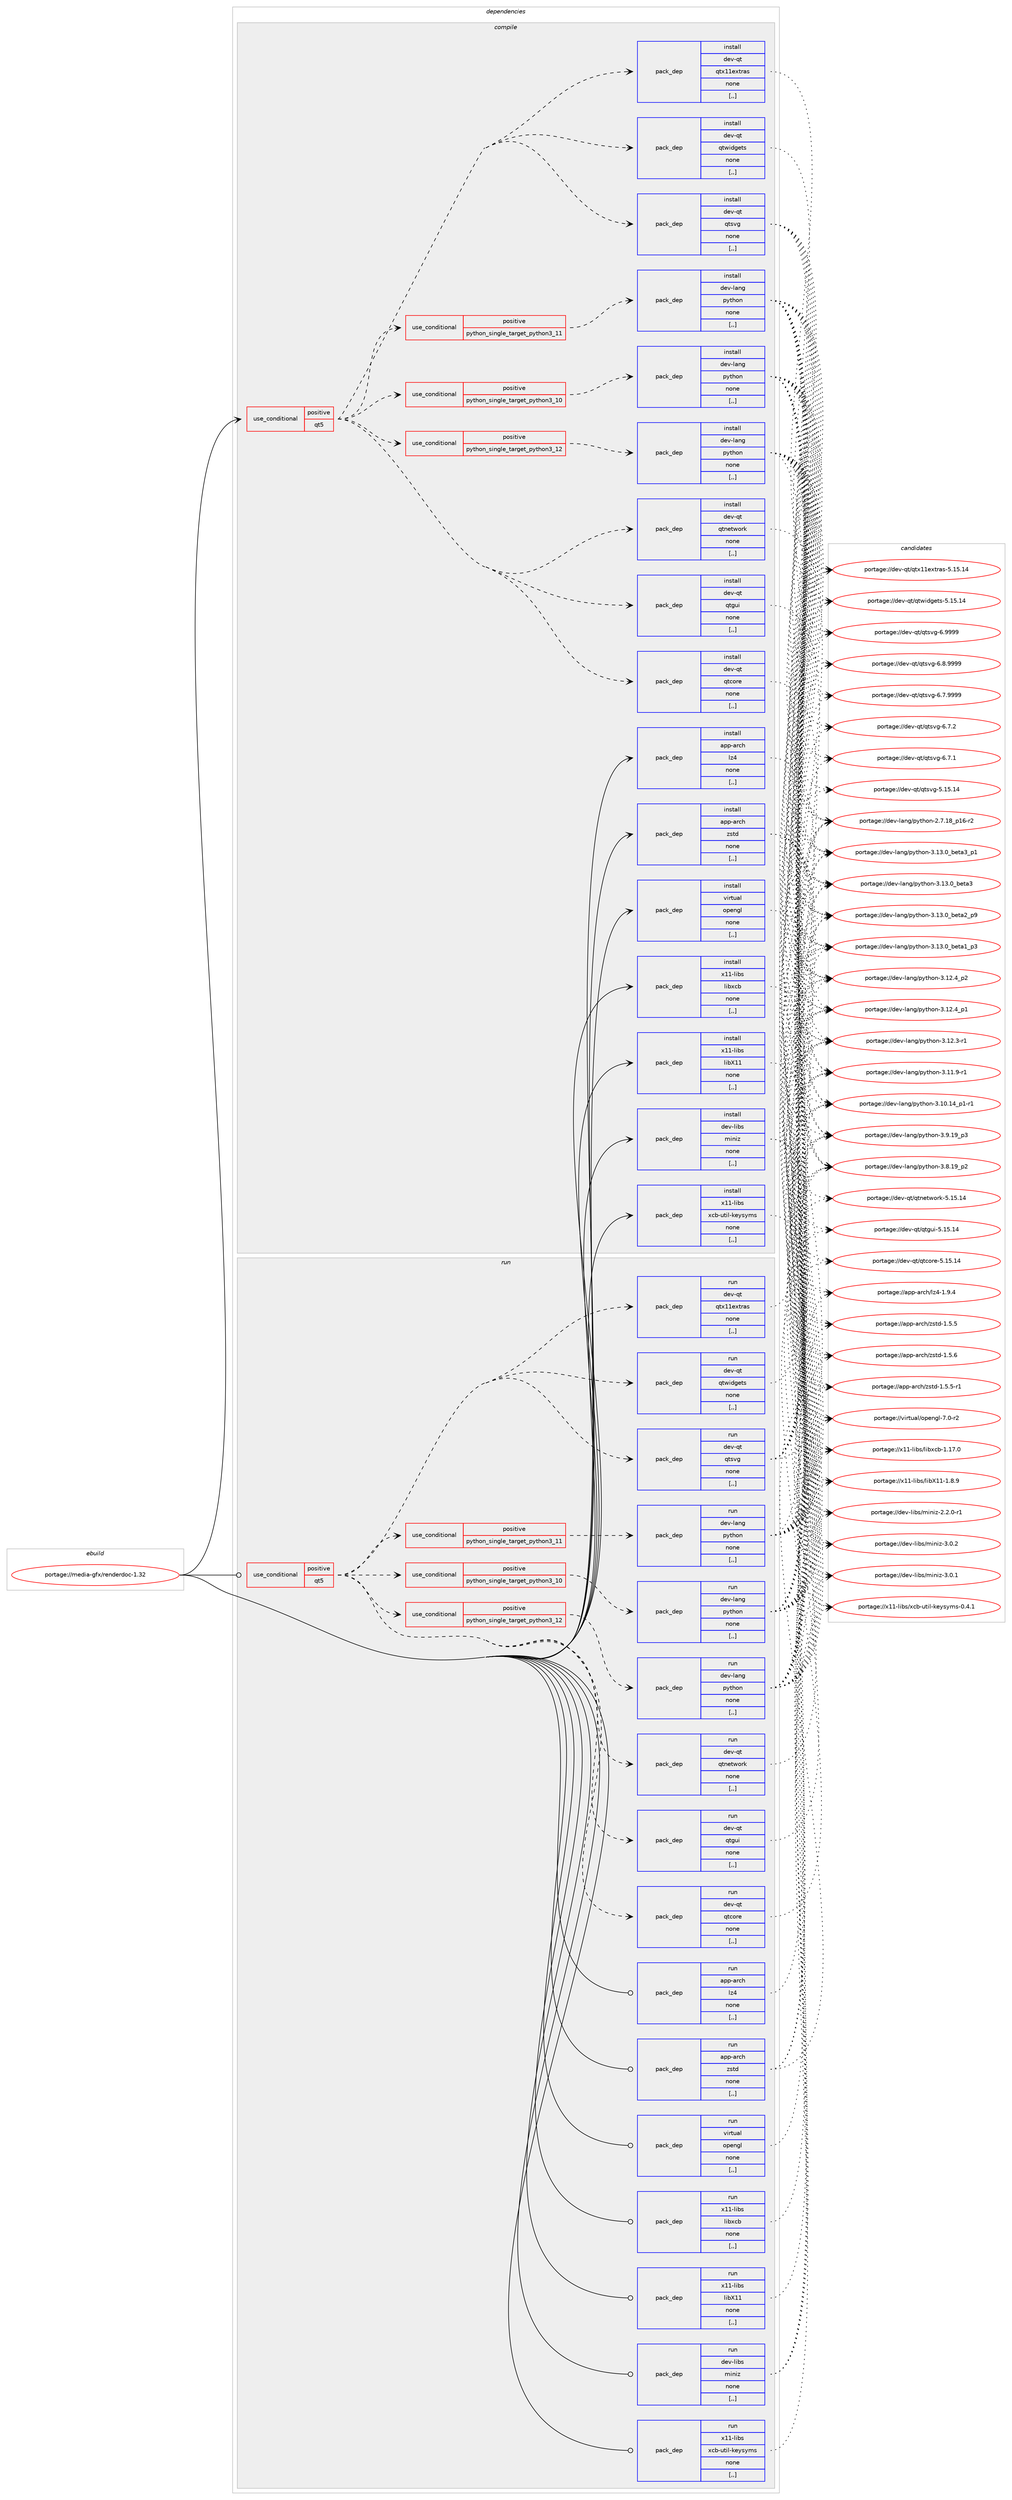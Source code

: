 digraph prolog {

# *************
# Graph options
# *************

newrank=true;
concentrate=true;
compound=true;
graph [rankdir=LR,fontname=Helvetica,fontsize=10,ranksep=1.5];#, ranksep=2.5, nodesep=0.2];
edge  [arrowhead=vee];
node  [fontname=Helvetica,fontsize=10];

# **********
# The ebuild
# **********

subgraph cluster_leftcol {
color=gray;
rank=same;
label=<<i>ebuild</i>>;
id [label="portage://media-gfx/renderdoc-1.32", color=red, width=4, href="../media-gfx/renderdoc-1.32.svg"];
}

# ****************
# The dependencies
# ****************

subgraph cluster_midcol {
color=gray;
label=<<i>dependencies</i>>;
subgraph cluster_compile {
fillcolor="#eeeeee";
style=filled;
label=<<i>compile</i>>;
subgraph cond73628 {
dependency292363 [label=<<TABLE BORDER="0" CELLBORDER="1" CELLSPACING="0" CELLPADDING="4"><TR><TD ROWSPAN="3" CELLPADDING="10">use_conditional</TD></TR><TR><TD>positive</TD></TR><TR><TD>qt5</TD></TR></TABLE>>, shape=none, color=red];
subgraph cond73629 {
dependency292364 [label=<<TABLE BORDER="0" CELLBORDER="1" CELLSPACING="0" CELLPADDING="4"><TR><TD ROWSPAN="3" CELLPADDING="10">use_conditional</TD></TR><TR><TD>positive</TD></TR><TR><TD>python_single_target_python3_10</TD></TR></TABLE>>, shape=none, color=red];
subgraph pack216377 {
dependency292365 [label=<<TABLE BORDER="0" CELLBORDER="1" CELLSPACING="0" CELLPADDING="4" WIDTH="220"><TR><TD ROWSPAN="6" CELLPADDING="30">pack_dep</TD></TR><TR><TD WIDTH="110">install</TD></TR><TR><TD>dev-lang</TD></TR><TR><TD>python</TD></TR><TR><TD>none</TD></TR><TR><TD>[,,]</TD></TR></TABLE>>, shape=none, color=blue];
}
dependency292364:e -> dependency292365:w [weight=20,style="dashed",arrowhead="vee"];
}
dependency292363:e -> dependency292364:w [weight=20,style="dashed",arrowhead="vee"];
subgraph cond73630 {
dependency292366 [label=<<TABLE BORDER="0" CELLBORDER="1" CELLSPACING="0" CELLPADDING="4"><TR><TD ROWSPAN="3" CELLPADDING="10">use_conditional</TD></TR><TR><TD>positive</TD></TR><TR><TD>python_single_target_python3_11</TD></TR></TABLE>>, shape=none, color=red];
subgraph pack216378 {
dependency292367 [label=<<TABLE BORDER="0" CELLBORDER="1" CELLSPACING="0" CELLPADDING="4" WIDTH="220"><TR><TD ROWSPAN="6" CELLPADDING="30">pack_dep</TD></TR><TR><TD WIDTH="110">install</TD></TR><TR><TD>dev-lang</TD></TR><TR><TD>python</TD></TR><TR><TD>none</TD></TR><TR><TD>[,,]</TD></TR></TABLE>>, shape=none, color=blue];
}
dependency292366:e -> dependency292367:w [weight=20,style="dashed",arrowhead="vee"];
}
dependency292363:e -> dependency292366:w [weight=20,style="dashed",arrowhead="vee"];
subgraph cond73631 {
dependency292368 [label=<<TABLE BORDER="0" CELLBORDER="1" CELLSPACING="0" CELLPADDING="4"><TR><TD ROWSPAN="3" CELLPADDING="10">use_conditional</TD></TR><TR><TD>positive</TD></TR><TR><TD>python_single_target_python3_12</TD></TR></TABLE>>, shape=none, color=red];
subgraph pack216379 {
dependency292369 [label=<<TABLE BORDER="0" CELLBORDER="1" CELLSPACING="0" CELLPADDING="4" WIDTH="220"><TR><TD ROWSPAN="6" CELLPADDING="30">pack_dep</TD></TR><TR><TD WIDTH="110">install</TD></TR><TR><TD>dev-lang</TD></TR><TR><TD>python</TD></TR><TR><TD>none</TD></TR><TR><TD>[,,]</TD></TR></TABLE>>, shape=none, color=blue];
}
dependency292368:e -> dependency292369:w [weight=20,style="dashed",arrowhead="vee"];
}
dependency292363:e -> dependency292368:w [weight=20,style="dashed",arrowhead="vee"];
subgraph pack216380 {
dependency292370 [label=<<TABLE BORDER="0" CELLBORDER="1" CELLSPACING="0" CELLPADDING="4" WIDTH="220"><TR><TD ROWSPAN="6" CELLPADDING="30">pack_dep</TD></TR><TR><TD WIDTH="110">install</TD></TR><TR><TD>dev-qt</TD></TR><TR><TD>qtcore</TD></TR><TR><TD>none</TD></TR><TR><TD>[,,]</TD></TR></TABLE>>, shape=none, color=blue];
}
dependency292363:e -> dependency292370:w [weight=20,style="dashed",arrowhead="vee"];
subgraph pack216381 {
dependency292371 [label=<<TABLE BORDER="0" CELLBORDER="1" CELLSPACING="0" CELLPADDING="4" WIDTH="220"><TR><TD ROWSPAN="6" CELLPADDING="30">pack_dep</TD></TR><TR><TD WIDTH="110">install</TD></TR><TR><TD>dev-qt</TD></TR><TR><TD>qtgui</TD></TR><TR><TD>none</TD></TR><TR><TD>[,,]</TD></TR></TABLE>>, shape=none, color=blue];
}
dependency292363:e -> dependency292371:w [weight=20,style="dashed",arrowhead="vee"];
subgraph pack216382 {
dependency292372 [label=<<TABLE BORDER="0" CELLBORDER="1" CELLSPACING="0" CELLPADDING="4" WIDTH="220"><TR><TD ROWSPAN="6" CELLPADDING="30">pack_dep</TD></TR><TR><TD WIDTH="110">install</TD></TR><TR><TD>dev-qt</TD></TR><TR><TD>qtnetwork</TD></TR><TR><TD>none</TD></TR><TR><TD>[,,]</TD></TR></TABLE>>, shape=none, color=blue];
}
dependency292363:e -> dependency292372:w [weight=20,style="dashed",arrowhead="vee"];
subgraph pack216383 {
dependency292373 [label=<<TABLE BORDER="0" CELLBORDER="1" CELLSPACING="0" CELLPADDING="4" WIDTH="220"><TR><TD ROWSPAN="6" CELLPADDING="30">pack_dep</TD></TR><TR><TD WIDTH="110">install</TD></TR><TR><TD>dev-qt</TD></TR><TR><TD>qtsvg</TD></TR><TR><TD>none</TD></TR><TR><TD>[,,]</TD></TR></TABLE>>, shape=none, color=blue];
}
dependency292363:e -> dependency292373:w [weight=20,style="dashed",arrowhead="vee"];
subgraph pack216384 {
dependency292374 [label=<<TABLE BORDER="0" CELLBORDER="1" CELLSPACING="0" CELLPADDING="4" WIDTH="220"><TR><TD ROWSPAN="6" CELLPADDING="30">pack_dep</TD></TR><TR><TD WIDTH="110">install</TD></TR><TR><TD>dev-qt</TD></TR><TR><TD>qtwidgets</TD></TR><TR><TD>none</TD></TR><TR><TD>[,,]</TD></TR></TABLE>>, shape=none, color=blue];
}
dependency292363:e -> dependency292374:w [weight=20,style="dashed",arrowhead="vee"];
subgraph pack216385 {
dependency292375 [label=<<TABLE BORDER="0" CELLBORDER="1" CELLSPACING="0" CELLPADDING="4" WIDTH="220"><TR><TD ROWSPAN="6" CELLPADDING="30">pack_dep</TD></TR><TR><TD WIDTH="110">install</TD></TR><TR><TD>dev-qt</TD></TR><TR><TD>qtx11extras</TD></TR><TR><TD>none</TD></TR><TR><TD>[,,]</TD></TR></TABLE>>, shape=none, color=blue];
}
dependency292363:e -> dependency292375:w [weight=20,style="dashed",arrowhead="vee"];
}
id:e -> dependency292363:w [weight=20,style="solid",arrowhead="vee"];
subgraph pack216386 {
dependency292376 [label=<<TABLE BORDER="0" CELLBORDER="1" CELLSPACING="0" CELLPADDING="4" WIDTH="220"><TR><TD ROWSPAN="6" CELLPADDING="30">pack_dep</TD></TR><TR><TD WIDTH="110">install</TD></TR><TR><TD>app-arch</TD></TR><TR><TD>lz4</TD></TR><TR><TD>none</TD></TR><TR><TD>[,,]</TD></TR></TABLE>>, shape=none, color=blue];
}
id:e -> dependency292376:w [weight=20,style="solid",arrowhead="vee"];
subgraph pack216387 {
dependency292377 [label=<<TABLE BORDER="0" CELLBORDER="1" CELLSPACING="0" CELLPADDING="4" WIDTH="220"><TR><TD ROWSPAN="6" CELLPADDING="30">pack_dep</TD></TR><TR><TD WIDTH="110">install</TD></TR><TR><TD>app-arch</TD></TR><TR><TD>zstd</TD></TR><TR><TD>none</TD></TR><TR><TD>[,,]</TD></TR></TABLE>>, shape=none, color=blue];
}
id:e -> dependency292377:w [weight=20,style="solid",arrowhead="vee"];
subgraph pack216388 {
dependency292378 [label=<<TABLE BORDER="0" CELLBORDER="1" CELLSPACING="0" CELLPADDING="4" WIDTH="220"><TR><TD ROWSPAN="6" CELLPADDING="30">pack_dep</TD></TR><TR><TD WIDTH="110">install</TD></TR><TR><TD>dev-libs</TD></TR><TR><TD>miniz</TD></TR><TR><TD>none</TD></TR><TR><TD>[,,]</TD></TR></TABLE>>, shape=none, color=blue];
}
id:e -> dependency292378:w [weight=20,style="solid",arrowhead="vee"];
subgraph pack216389 {
dependency292379 [label=<<TABLE BORDER="0" CELLBORDER="1" CELLSPACING="0" CELLPADDING="4" WIDTH="220"><TR><TD ROWSPAN="6" CELLPADDING="30">pack_dep</TD></TR><TR><TD WIDTH="110">install</TD></TR><TR><TD>virtual</TD></TR><TR><TD>opengl</TD></TR><TR><TD>none</TD></TR><TR><TD>[,,]</TD></TR></TABLE>>, shape=none, color=blue];
}
id:e -> dependency292379:w [weight=20,style="solid",arrowhead="vee"];
subgraph pack216390 {
dependency292380 [label=<<TABLE BORDER="0" CELLBORDER="1" CELLSPACING="0" CELLPADDING="4" WIDTH="220"><TR><TD ROWSPAN="6" CELLPADDING="30">pack_dep</TD></TR><TR><TD WIDTH="110">install</TD></TR><TR><TD>x11-libs</TD></TR><TR><TD>libX11</TD></TR><TR><TD>none</TD></TR><TR><TD>[,,]</TD></TR></TABLE>>, shape=none, color=blue];
}
id:e -> dependency292380:w [weight=20,style="solid",arrowhead="vee"];
subgraph pack216391 {
dependency292381 [label=<<TABLE BORDER="0" CELLBORDER="1" CELLSPACING="0" CELLPADDING="4" WIDTH="220"><TR><TD ROWSPAN="6" CELLPADDING="30">pack_dep</TD></TR><TR><TD WIDTH="110">install</TD></TR><TR><TD>x11-libs</TD></TR><TR><TD>libxcb</TD></TR><TR><TD>none</TD></TR><TR><TD>[,,]</TD></TR></TABLE>>, shape=none, color=blue];
}
id:e -> dependency292381:w [weight=20,style="solid",arrowhead="vee"];
subgraph pack216392 {
dependency292382 [label=<<TABLE BORDER="0" CELLBORDER="1" CELLSPACING="0" CELLPADDING="4" WIDTH="220"><TR><TD ROWSPAN="6" CELLPADDING="30">pack_dep</TD></TR><TR><TD WIDTH="110">install</TD></TR><TR><TD>x11-libs</TD></TR><TR><TD>xcb-util-keysyms</TD></TR><TR><TD>none</TD></TR><TR><TD>[,,]</TD></TR></TABLE>>, shape=none, color=blue];
}
id:e -> dependency292382:w [weight=20,style="solid",arrowhead="vee"];
}
subgraph cluster_compileandrun {
fillcolor="#eeeeee";
style=filled;
label=<<i>compile and run</i>>;
}
subgraph cluster_run {
fillcolor="#eeeeee";
style=filled;
label=<<i>run</i>>;
subgraph cond73632 {
dependency292383 [label=<<TABLE BORDER="0" CELLBORDER="1" CELLSPACING="0" CELLPADDING="4"><TR><TD ROWSPAN="3" CELLPADDING="10">use_conditional</TD></TR><TR><TD>positive</TD></TR><TR><TD>qt5</TD></TR></TABLE>>, shape=none, color=red];
subgraph cond73633 {
dependency292384 [label=<<TABLE BORDER="0" CELLBORDER="1" CELLSPACING="0" CELLPADDING="4"><TR><TD ROWSPAN="3" CELLPADDING="10">use_conditional</TD></TR><TR><TD>positive</TD></TR><TR><TD>python_single_target_python3_10</TD></TR></TABLE>>, shape=none, color=red];
subgraph pack216393 {
dependency292385 [label=<<TABLE BORDER="0" CELLBORDER="1" CELLSPACING="0" CELLPADDING="4" WIDTH="220"><TR><TD ROWSPAN="6" CELLPADDING="30">pack_dep</TD></TR><TR><TD WIDTH="110">run</TD></TR><TR><TD>dev-lang</TD></TR><TR><TD>python</TD></TR><TR><TD>none</TD></TR><TR><TD>[,,]</TD></TR></TABLE>>, shape=none, color=blue];
}
dependency292384:e -> dependency292385:w [weight=20,style="dashed",arrowhead="vee"];
}
dependency292383:e -> dependency292384:w [weight=20,style="dashed",arrowhead="vee"];
subgraph cond73634 {
dependency292386 [label=<<TABLE BORDER="0" CELLBORDER="1" CELLSPACING="0" CELLPADDING="4"><TR><TD ROWSPAN="3" CELLPADDING="10">use_conditional</TD></TR><TR><TD>positive</TD></TR><TR><TD>python_single_target_python3_11</TD></TR></TABLE>>, shape=none, color=red];
subgraph pack216394 {
dependency292387 [label=<<TABLE BORDER="0" CELLBORDER="1" CELLSPACING="0" CELLPADDING="4" WIDTH="220"><TR><TD ROWSPAN="6" CELLPADDING="30">pack_dep</TD></TR><TR><TD WIDTH="110">run</TD></TR><TR><TD>dev-lang</TD></TR><TR><TD>python</TD></TR><TR><TD>none</TD></TR><TR><TD>[,,]</TD></TR></TABLE>>, shape=none, color=blue];
}
dependency292386:e -> dependency292387:w [weight=20,style="dashed",arrowhead="vee"];
}
dependency292383:e -> dependency292386:w [weight=20,style="dashed",arrowhead="vee"];
subgraph cond73635 {
dependency292388 [label=<<TABLE BORDER="0" CELLBORDER="1" CELLSPACING="0" CELLPADDING="4"><TR><TD ROWSPAN="3" CELLPADDING="10">use_conditional</TD></TR><TR><TD>positive</TD></TR><TR><TD>python_single_target_python3_12</TD></TR></TABLE>>, shape=none, color=red];
subgraph pack216395 {
dependency292389 [label=<<TABLE BORDER="0" CELLBORDER="1" CELLSPACING="0" CELLPADDING="4" WIDTH="220"><TR><TD ROWSPAN="6" CELLPADDING="30">pack_dep</TD></TR><TR><TD WIDTH="110">run</TD></TR><TR><TD>dev-lang</TD></TR><TR><TD>python</TD></TR><TR><TD>none</TD></TR><TR><TD>[,,]</TD></TR></TABLE>>, shape=none, color=blue];
}
dependency292388:e -> dependency292389:w [weight=20,style="dashed",arrowhead="vee"];
}
dependency292383:e -> dependency292388:w [weight=20,style="dashed",arrowhead="vee"];
subgraph pack216396 {
dependency292390 [label=<<TABLE BORDER="0" CELLBORDER="1" CELLSPACING="0" CELLPADDING="4" WIDTH="220"><TR><TD ROWSPAN="6" CELLPADDING="30">pack_dep</TD></TR><TR><TD WIDTH="110">run</TD></TR><TR><TD>dev-qt</TD></TR><TR><TD>qtcore</TD></TR><TR><TD>none</TD></TR><TR><TD>[,,]</TD></TR></TABLE>>, shape=none, color=blue];
}
dependency292383:e -> dependency292390:w [weight=20,style="dashed",arrowhead="vee"];
subgraph pack216397 {
dependency292391 [label=<<TABLE BORDER="0" CELLBORDER="1" CELLSPACING="0" CELLPADDING="4" WIDTH="220"><TR><TD ROWSPAN="6" CELLPADDING="30">pack_dep</TD></TR><TR><TD WIDTH="110">run</TD></TR><TR><TD>dev-qt</TD></TR><TR><TD>qtgui</TD></TR><TR><TD>none</TD></TR><TR><TD>[,,]</TD></TR></TABLE>>, shape=none, color=blue];
}
dependency292383:e -> dependency292391:w [weight=20,style="dashed",arrowhead="vee"];
subgraph pack216398 {
dependency292392 [label=<<TABLE BORDER="0" CELLBORDER="1" CELLSPACING="0" CELLPADDING="4" WIDTH="220"><TR><TD ROWSPAN="6" CELLPADDING="30">pack_dep</TD></TR><TR><TD WIDTH="110">run</TD></TR><TR><TD>dev-qt</TD></TR><TR><TD>qtnetwork</TD></TR><TR><TD>none</TD></TR><TR><TD>[,,]</TD></TR></TABLE>>, shape=none, color=blue];
}
dependency292383:e -> dependency292392:w [weight=20,style="dashed",arrowhead="vee"];
subgraph pack216399 {
dependency292393 [label=<<TABLE BORDER="0" CELLBORDER="1" CELLSPACING="0" CELLPADDING="4" WIDTH="220"><TR><TD ROWSPAN="6" CELLPADDING="30">pack_dep</TD></TR><TR><TD WIDTH="110">run</TD></TR><TR><TD>dev-qt</TD></TR><TR><TD>qtsvg</TD></TR><TR><TD>none</TD></TR><TR><TD>[,,]</TD></TR></TABLE>>, shape=none, color=blue];
}
dependency292383:e -> dependency292393:w [weight=20,style="dashed",arrowhead="vee"];
subgraph pack216400 {
dependency292394 [label=<<TABLE BORDER="0" CELLBORDER="1" CELLSPACING="0" CELLPADDING="4" WIDTH="220"><TR><TD ROWSPAN="6" CELLPADDING="30">pack_dep</TD></TR><TR><TD WIDTH="110">run</TD></TR><TR><TD>dev-qt</TD></TR><TR><TD>qtwidgets</TD></TR><TR><TD>none</TD></TR><TR><TD>[,,]</TD></TR></TABLE>>, shape=none, color=blue];
}
dependency292383:e -> dependency292394:w [weight=20,style="dashed",arrowhead="vee"];
subgraph pack216401 {
dependency292395 [label=<<TABLE BORDER="0" CELLBORDER="1" CELLSPACING="0" CELLPADDING="4" WIDTH="220"><TR><TD ROWSPAN="6" CELLPADDING="30">pack_dep</TD></TR><TR><TD WIDTH="110">run</TD></TR><TR><TD>dev-qt</TD></TR><TR><TD>qtx11extras</TD></TR><TR><TD>none</TD></TR><TR><TD>[,,]</TD></TR></TABLE>>, shape=none, color=blue];
}
dependency292383:e -> dependency292395:w [weight=20,style="dashed",arrowhead="vee"];
}
id:e -> dependency292383:w [weight=20,style="solid",arrowhead="odot"];
subgraph pack216402 {
dependency292396 [label=<<TABLE BORDER="0" CELLBORDER="1" CELLSPACING="0" CELLPADDING="4" WIDTH="220"><TR><TD ROWSPAN="6" CELLPADDING="30">pack_dep</TD></TR><TR><TD WIDTH="110">run</TD></TR><TR><TD>app-arch</TD></TR><TR><TD>lz4</TD></TR><TR><TD>none</TD></TR><TR><TD>[,,]</TD></TR></TABLE>>, shape=none, color=blue];
}
id:e -> dependency292396:w [weight=20,style="solid",arrowhead="odot"];
subgraph pack216403 {
dependency292397 [label=<<TABLE BORDER="0" CELLBORDER="1" CELLSPACING="0" CELLPADDING="4" WIDTH="220"><TR><TD ROWSPAN="6" CELLPADDING="30">pack_dep</TD></TR><TR><TD WIDTH="110">run</TD></TR><TR><TD>app-arch</TD></TR><TR><TD>zstd</TD></TR><TR><TD>none</TD></TR><TR><TD>[,,]</TD></TR></TABLE>>, shape=none, color=blue];
}
id:e -> dependency292397:w [weight=20,style="solid",arrowhead="odot"];
subgraph pack216404 {
dependency292398 [label=<<TABLE BORDER="0" CELLBORDER="1" CELLSPACING="0" CELLPADDING="4" WIDTH="220"><TR><TD ROWSPAN="6" CELLPADDING="30">pack_dep</TD></TR><TR><TD WIDTH="110">run</TD></TR><TR><TD>dev-libs</TD></TR><TR><TD>miniz</TD></TR><TR><TD>none</TD></TR><TR><TD>[,,]</TD></TR></TABLE>>, shape=none, color=blue];
}
id:e -> dependency292398:w [weight=20,style="solid",arrowhead="odot"];
subgraph pack216405 {
dependency292399 [label=<<TABLE BORDER="0" CELLBORDER="1" CELLSPACING="0" CELLPADDING="4" WIDTH="220"><TR><TD ROWSPAN="6" CELLPADDING="30">pack_dep</TD></TR><TR><TD WIDTH="110">run</TD></TR><TR><TD>virtual</TD></TR><TR><TD>opengl</TD></TR><TR><TD>none</TD></TR><TR><TD>[,,]</TD></TR></TABLE>>, shape=none, color=blue];
}
id:e -> dependency292399:w [weight=20,style="solid",arrowhead="odot"];
subgraph pack216406 {
dependency292400 [label=<<TABLE BORDER="0" CELLBORDER="1" CELLSPACING="0" CELLPADDING="4" WIDTH="220"><TR><TD ROWSPAN="6" CELLPADDING="30">pack_dep</TD></TR><TR><TD WIDTH="110">run</TD></TR><TR><TD>x11-libs</TD></TR><TR><TD>libX11</TD></TR><TR><TD>none</TD></TR><TR><TD>[,,]</TD></TR></TABLE>>, shape=none, color=blue];
}
id:e -> dependency292400:w [weight=20,style="solid",arrowhead="odot"];
subgraph pack216407 {
dependency292401 [label=<<TABLE BORDER="0" CELLBORDER="1" CELLSPACING="0" CELLPADDING="4" WIDTH="220"><TR><TD ROWSPAN="6" CELLPADDING="30">pack_dep</TD></TR><TR><TD WIDTH="110">run</TD></TR><TR><TD>x11-libs</TD></TR><TR><TD>libxcb</TD></TR><TR><TD>none</TD></TR><TR><TD>[,,]</TD></TR></TABLE>>, shape=none, color=blue];
}
id:e -> dependency292401:w [weight=20,style="solid",arrowhead="odot"];
subgraph pack216408 {
dependency292402 [label=<<TABLE BORDER="0" CELLBORDER="1" CELLSPACING="0" CELLPADDING="4" WIDTH="220"><TR><TD ROWSPAN="6" CELLPADDING="30">pack_dep</TD></TR><TR><TD WIDTH="110">run</TD></TR><TR><TD>x11-libs</TD></TR><TR><TD>xcb-util-keysyms</TD></TR><TR><TD>none</TD></TR><TR><TD>[,,]</TD></TR></TABLE>>, shape=none, color=blue];
}
id:e -> dependency292402:w [weight=20,style="solid",arrowhead="odot"];
}
}

# **************
# The candidates
# **************

subgraph cluster_choices {
rank=same;
color=gray;
label=<<i>candidates</i>>;

subgraph choice216377 {
color=black;
nodesep=1;
choice10010111845108971101034711212111610411111045514649514648959810111697519511249 [label="portage://dev-lang/python-3.13.0_beta3_p1", color=red, width=4,href="../dev-lang/python-3.13.0_beta3_p1.svg"];
choice1001011184510897110103471121211161041111104551464951464895981011169751 [label="portage://dev-lang/python-3.13.0_beta3", color=red, width=4,href="../dev-lang/python-3.13.0_beta3.svg"];
choice10010111845108971101034711212111610411111045514649514648959810111697509511257 [label="portage://dev-lang/python-3.13.0_beta2_p9", color=red, width=4,href="../dev-lang/python-3.13.0_beta2_p9.svg"];
choice10010111845108971101034711212111610411111045514649514648959810111697499511251 [label="portage://dev-lang/python-3.13.0_beta1_p3", color=red, width=4,href="../dev-lang/python-3.13.0_beta1_p3.svg"];
choice100101118451089711010347112121116104111110455146495046529511250 [label="portage://dev-lang/python-3.12.4_p2", color=red, width=4,href="../dev-lang/python-3.12.4_p2.svg"];
choice100101118451089711010347112121116104111110455146495046529511249 [label="portage://dev-lang/python-3.12.4_p1", color=red, width=4,href="../dev-lang/python-3.12.4_p1.svg"];
choice100101118451089711010347112121116104111110455146495046514511449 [label="portage://dev-lang/python-3.12.3-r1", color=red, width=4,href="../dev-lang/python-3.12.3-r1.svg"];
choice100101118451089711010347112121116104111110455146494946574511449 [label="portage://dev-lang/python-3.11.9-r1", color=red, width=4,href="../dev-lang/python-3.11.9-r1.svg"];
choice100101118451089711010347112121116104111110455146494846495295112494511449 [label="portage://dev-lang/python-3.10.14_p1-r1", color=red, width=4,href="../dev-lang/python-3.10.14_p1-r1.svg"];
choice100101118451089711010347112121116104111110455146574649579511251 [label="portage://dev-lang/python-3.9.19_p3", color=red, width=4,href="../dev-lang/python-3.9.19_p3.svg"];
choice100101118451089711010347112121116104111110455146564649579511250 [label="portage://dev-lang/python-3.8.19_p2", color=red, width=4,href="../dev-lang/python-3.8.19_p2.svg"];
choice100101118451089711010347112121116104111110455046554649569511249544511450 [label="portage://dev-lang/python-2.7.18_p16-r2", color=red, width=4,href="../dev-lang/python-2.7.18_p16-r2.svg"];
dependency292365:e -> choice10010111845108971101034711212111610411111045514649514648959810111697519511249:w [style=dotted,weight="100"];
dependency292365:e -> choice1001011184510897110103471121211161041111104551464951464895981011169751:w [style=dotted,weight="100"];
dependency292365:e -> choice10010111845108971101034711212111610411111045514649514648959810111697509511257:w [style=dotted,weight="100"];
dependency292365:e -> choice10010111845108971101034711212111610411111045514649514648959810111697499511251:w [style=dotted,weight="100"];
dependency292365:e -> choice100101118451089711010347112121116104111110455146495046529511250:w [style=dotted,weight="100"];
dependency292365:e -> choice100101118451089711010347112121116104111110455146495046529511249:w [style=dotted,weight="100"];
dependency292365:e -> choice100101118451089711010347112121116104111110455146495046514511449:w [style=dotted,weight="100"];
dependency292365:e -> choice100101118451089711010347112121116104111110455146494946574511449:w [style=dotted,weight="100"];
dependency292365:e -> choice100101118451089711010347112121116104111110455146494846495295112494511449:w [style=dotted,weight="100"];
dependency292365:e -> choice100101118451089711010347112121116104111110455146574649579511251:w [style=dotted,weight="100"];
dependency292365:e -> choice100101118451089711010347112121116104111110455146564649579511250:w [style=dotted,weight="100"];
dependency292365:e -> choice100101118451089711010347112121116104111110455046554649569511249544511450:w [style=dotted,weight="100"];
}
subgraph choice216378 {
color=black;
nodesep=1;
choice10010111845108971101034711212111610411111045514649514648959810111697519511249 [label="portage://dev-lang/python-3.13.0_beta3_p1", color=red, width=4,href="../dev-lang/python-3.13.0_beta3_p1.svg"];
choice1001011184510897110103471121211161041111104551464951464895981011169751 [label="portage://dev-lang/python-3.13.0_beta3", color=red, width=4,href="../dev-lang/python-3.13.0_beta3.svg"];
choice10010111845108971101034711212111610411111045514649514648959810111697509511257 [label="portage://dev-lang/python-3.13.0_beta2_p9", color=red, width=4,href="../dev-lang/python-3.13.0_beta2_p9.svg"];
choice10010111845108971101034711212111610411111045514649514648959810111697499511251 [label="portage://dev-lang/python-3.13.0_beta1_p3", color=red, width=4,href="../dev-lang/python-3.13.0_beta1_p3.svg"];
choice100101118451089711010347112121116104111110455146495046529511250 [label="portage://dev-lang/python-3.12.4_p2", color=red, width=4,href="../dev-lang/python-3.12.4_p2.svg"];
choice100101118451089711010347112121116104111110455146495046529511249 [label="portage://dev-lang/python-3.12.4_p1", color=red, width=4,href="../dev-lang/python-3.12.4_p1.svg"];
choice100101118451089711010347112121116104111110455146495046514511449 [label="portage://dev-lang/python-3.12.3-r1", color=red, width=4,href="../dev-lang/python-3.12.3-r1.svg"];
choice100101118451089711010347112121116104111110455146494946574511449 [label="portage://dev-lang/python-3.11.9-r1", color=red, width=4,href="../dev-lang/python-3.11.9-r1.svg"];
choice100101118451089711010347112121116104111110455146494846495295112494511449 [label="portage://dev-lang/python-3.10.14_p1-r1", color=red, width=4,href="../dev-lang/python-3.10.14_p1-r1.svg"];
choice100101118451089711010347112121116104111110455146574649579511251 [label="portage://dev-lang/python-3.9.19_p3", color=red, width=4,href="../dev-lang/python-3.9.19_p3.svg"];
choice100101118451089711010347112121116104111110455146564649579511250 [label="portage://dev-lang/python-3.8.19_p2", color=red, width=4,href="../dev-lang/python-3.8.19_p2.svg"];
choice100101118451089711010347112121116104111110455046554649569511249544511450 [label="portage://dev-lang/python-2.7.18_p16-r2", color=red, width=4,href="../dev-lang/python-2.7.18_p16-r2.svg"];
dependency292367:e -> choice10010111845108971101034711212111610411111045514649514648959810111697519511249:w [style=dotted,weight="100"];
dependency292367:e -> choice1001011184510897110103471121211161041111104551464951464895981011169751:w [style=dotted,weight="100"];
dependency292367:e -> choice10010111845108971101034711212111610411111045514649514648959810111697509511257:w [style=dotted,weight="100"];
dependency292367:e -> choice10010111845108971101034711212111610411111045514649514648959810111697499511251:w [style=dotted,weight="100"];
dependency292367:e -> choice100101118451089711010347112121116104111110455146495046529511250:w [style=dotted,weight="100"];
dependency292367:e -> choice100101118451089711010347112121116104111110455146495046529511249:w [style=dotted,weight="100"];
dependency292367:e -> choice100101118451089711010347112121116104111110455146495046514511449:w [style=dotted,weight="100"];
dependency292367:e -> choice100101118451089711010347112121116104111110455146494946574511449:w [style=dotted,weight="100"];
dependency292367:e -> choice100101118451089711010347112121116104111110455146494846495295112494511449:w [style=dotted,weight="100"];
dependency292367:e -> choice100101118451089711010347112121116104111110455146574649579511251:w [style=dotted,weight="100"];
dependency292367:e -> choice100101118451089711010347112121116104111110455146564649579511250:w [style=dotted,weight="100"];
dependency292367:e -> choice100101118451089711010347112121116104111110455046554649569511249544511450:w [style=dotted,weight="100"];
}
subgraph choice216379 {
color=black;
nodesep=1;
choice10010111845108971101034711212111610411111045514649514648959810111697519511249 [label="portage://dev-lang/python-3.13.0_beta3_p1", color=red, width=4,href="../dev-lang/python-3.13.0_beta3_p1.svg"];
choice1001011184510897110103471121211161041111104551464951464895981011169751 [label="portage://dev-lang/python-3.13.0_beta3", color=red, width=4,href="../dev-lang/python-3.13.0_beta3.svg"];
choice10010111845108971101034711212111610411111045514649514648959810111697509511257 [label="portage://dev-lang/python-3.13.0_beta2_p9", color=red, width=4,href="../dev-lang/python-3.13.0_beta2_p9.svg"];
choice10010111845108971101034711212111610411111045514649514648959810111697499511251 [label="portage://dev-lang/python-3.13.0_beta1_p3", color=red, width=4,href="../dev-lang/python-3.13.0_beta1_p3.svg"];
choice100101118451089711010347112121116104111110455146495046529511250 [label="portage://dev-lang/python-3.12.4_p2", color=red, width=4,href="../dev-lang/python-3.12.4_p2.svg"];
choice100101118451089711010347112121116104111110455146495046529511249 [label="portage://dev-lang/python-3.12.4_p1", color=red, width=4,href="../dev-lang/python-3.12.4_p1.svg"];
choice100101118451089711010347112121116104111110455146495046514511449 [label="portage://dev-lang/python-3.12.3-r1", color=red, width=4,href="../dev-lang/python-3.12.3-r1.svg"];
choice100101118451089711010347112121116104111110455146494946574511449 [label="portage://dev-lang/python-3.11.9-r1", color=red, width=4,href="../dev-lang/python-3.11.9-r1.svg"];
choice100101118451089711010347112121116104111110455146494846495295112494511449 [label="portage://dev-lang/python-3.10.14_p1-r1", color=red, width=4,href="../dev-lang/python-3.10.14_p1-r1.svg"];
choice100101118451089711010347112121116104111110455146574649579511251 [label="portage://dev-lang/python-3.9.19_p3", color=red, width=4,href="../dev-lang/python-3.9.19_p3.svg"];
choice100101118451089711010347112121116104111110455146564649579511250 [label="portage://dev-lang/python-3.8.19_p2", color=red, width=4,href="../dev-lang/python-3.8.19_p2.svg"];
choice100101118451089711010347112121116104111110455046554649569511249544511450 [label="portage://dev-lang/python-2.7.18_p16-r2", color=red, width=4,href="../dev-lang/python-2.7.18_p16-r2.svg"];
dependency292369:e -> choice10010111845108971101034711212111610411111045514649514648959810111697519511249:w [style=dotted,weight="100"];
dependency292369:e -> choice1001011184510897110103471121211161041111104551464951464895981011169751:w [style=dotted,weight="100"];
dependency292369:e -> choice10010111845108971101034711212111610411111045514649514648959810111697509511257:w [style=dotted,weight="100"];
dependency292369:e -> choice10010111845108971101034711212111610411111045514649514648959810111697499511251:w [style=dotted,weight="100"];
dependency292369:e -> choice100101118451089711010347112121116104111110455146495046529511250:w [style=dotted,weight="100"];
dependency292369:e -> choice100101118451089711010347112121116104111110455146495046529511249:w [style=dotted,weight="100"];
dependency292369:e -> choice100101118451089711010347112121116104111110455146495046514511449:w [style=dotted,weight="100"];
dependency292369:e -> choice100101118451089711010347112121116104111110455146494946574511449:w [style=dotted,weight="100"];
dependency292369:e -> choice100101118451089711010347112121116104111110455146494846495295112494511449:w [style=dotted,weight="100"];
dependency292369:e -> choice100101118451089711010347112121116104111110455146574649579511251:w [style=dotted,weight="100"];
dependency292369:e -> choice100101118451089711010347112121116104111110455146564649579511250:w [style=dotted,weight="100"];
dependency292369:e -> choice100101118451089711010347112121116104111110455046554649569511249544511450:w [style=dotted,weight="100"];
}
subgraph choice216380 {
color=black;
nodesep=1;
choice1001011184511311647113116991111141014553464953464952 [label="portage://dev-qt/qtcore-5.15.14", color=red, width=4,href="../dev-qt/qtcore-5.15.14.svg"];
dependency292370:e -> choice1001011184511311647113116991111141014553464953464952:w [style=dotted,weight="100"];
}
subgraph choice216381 {
color=black;
nodesep=1;
choice10010111845113116471131161031171054553464953464952 [label="portage://dev-qt/qtgui-5.15.14", color=red, width=4,href="../dev-qt/qtgui-5.15.14.svg"];
dependency292371:e -> choice10010111845113116471131161031171054553464953464952:w [style=dotted,weight="100"];
}
subgraph choice216382 {
color=black;
nodesep=1;
choice10010111845113116471131161101011161191111141074553464953464952 [label="portage://dev-qt/qtnetwork-5.15.14", color=red, width=4,href="../dev-qt/qtnetwork-5.15.14.svg"];
dependency292372:e -> choice10010111845113116471131161101011161191111141074553464953464952:w [style=dotted,weight="100"];
}
subgraph choice216383 {
color=black;
nodesep=1;
choice100101118451131164711311611511810345544657575757 [label="portage://dev-qt/qtsvg-6.9999", color=red, width=4,href="../dev-qt/qtsvg-6.9999.svg"];
choice1001011184511311647113116115118103455446564657575757 [label="portage://dev-qt/qtsvg-6.8.9999", color=red, width=4,href="../dev-qt/qtsvg-6.8.9999.svg"];
choice1001011184511311647113116115118103455446554657575757 [label="portage://dev-qt/qtsvg-6.7.9999", color=red, width=4,href="../dev-qt/qtsvg-6.7.9999.svg"];
choice1001011184511311647113116115118103455446554650 [label="portage://dev-qt/qtsvg-6.7.2", color=red, width=4,href="../dev-qt/qtsvg-6.7.2.svg"];
choice1001011184511311647113116115118103455446554649 [label="portage://dev-qt/qtsvg-6.7.1", color=red, width=4,href="../dev-qt/qtsvg-6.7.1.svg"];
choice10010111845113116471131161151181034553464953464952 [label="portage://dev-qt/qtsvg-5.15.14", color=red, width=4,href="../dev-qt/qtsvg-5.15.14.svg"];
dependency292373:e -> choice100101118451131164711311611511810345544657575757:w [style=dotted,weight="100"];
dependency292373:e -> choice1001011184511311647113116115118103455446564657575757:w [style=dotted,weight="100"];
dependency292373:e -> choice1001011184511311647113116115118103455446554657575757:w [style=dotted,weight="100"];
dependency292373:e -> choice1001011184511311647113116115118103455446554650:w [style=dotted,weight="100"];
dependency292373:e -> choice1001011184511311647113116115118103455446554649:w [style=dotted,weight="100"];
dependency292373:e -> choice10010111845113116471131161151181034553464953464952:w [style=dotted,weight="100"];
}
subgraph choice216384 {
color=black;
nodesep=1;
choice10010111845113116471131161191051001031011161154553464953464952 [label="portage://dev-qt/qtwidgets-5.15.14", color=red, width=4,href="../dev-qt/qtwidgets-5.15.14.svg"];
dependency292374:e -> choice10010111845113116471131161191051001031011161154553464953464952:w [style=dotted,weight="100"];
}
subgraph choice216385 {
color=black;
nodesep=1;
choice10010111845113116471131161204949101120116114971154553464953464952 [label="portage://dev-qt/qtx11extras-5.15.14", color=red, width=4,href="../dev-qt/qtx11extras-5.15.14.svg"];
dependency292375:e -> choice10010111845113116471131161204949101120116114971154553464953464952:w [style=dotted,weight="100"];
}
subgraph choice216386 {
color=black;
nodesep=1;
choice971121124597114991044710812252454946574652 [label="portage://app-arch/lz4-1.9.4", color=red, width=4,href="../app-arch/lz4-1.9.4.svg"];
dependency292376:e -> choice971121124597114991044710812252454946574652:w [style=dotted,weight="100"];
}
subgraph choice216387 {
color=black;
nodesep=1;
choice9711211245971149910447122115116100454946534654 [label="portage://app-arch/zstd-1.5.6", color=red, width=4,href="../app-arch/zstd-1.5.6.svg"];
choice97112112459711499104471221151161004549465346534511449 [label="portage://app-arch/zstd-1.5.5-r1", color=red, width=4,href="../app-arch/zstd-1.5.5-r1.svg"];
choice9711211245971149910447122115116100454946534653 [label="portage://app-arch/zstd-1.5.5", color=red, width=4,href="../app-arch/zstd-1.5.5.svg"];
dependency292377:e -> choice9711211245971149910447122115116100454946534654:w [style=dotted,weight="100"];
dependency292377:e -> choice97112112459711499104471221151161004549465346534511449:w [style=dotted,weight="100"];
dependency292377:e -> choice9711211245971149910447122115116100454946534653:w [style=dotted,weight="100"];
}
subgraph choice216388 {
color=black;
nodesep=1;
choice100101118451081059811547109105110105122455146484650 [label="portage://dev-libs/miniz-3.0.2", color=red, width=4,href="../dev-libs/miniz-3.0.2.svg"];
choice100101118451081059811547109105110105122455146484649 [label="portage://dev-libs/miniz-3.0.1", color=red, width=4,href="../dev-libs/miniz-3.0.1.svg"];
choice1001011184510810598115471091051101051224550465046484511449 [label="portage://dev-libs/miniz-2.2.0-r1", color=red, width=4,href="../dev-libs/miniz-2.2.0-r1.svg"];
dependency292378:e -> choice100101118451081059811547109105110105122455146484650:w [style=dotted,weight="100"];
dependency292378:e -> choice100101118451081059811547109105110105122455146484649:w [style=dotted,weight="100"];
dependency292378:e -> choice1001011184510810598115471091051101051224550465046484511449:w [style=dotted,weight="100"];
}
subgraph choice216389 {
color=black;
nodesep=1;
choice1181051141161179710847111112101110103108455546484511450 [label="portage://virtual/opengl-7.0-r2", color=red, width=4,href="../virtual/opengl-7.0-r2.svg"];
dependency292379:e -> choice1181051141161179710847111112101110103108455546484511450:w [style=dotted,weight="100"];
}
subgraph choice216390 {
color=black;
nodesep=1;
choice120494945108105981154710810598884949454946564657 [label="portage://x11-libs/libX11-1.8.9", color=red, width=4,href="../x11-libs/libX11-1.8.9.svg"];
dependency292380:e -> choice120494945108105981154710810598884949454946564657:w [style=dotted,weight="100"];
}
subgraph choice216391 {
color=black;
nodesep=1;
choice120494945108105981154710810598120999845494649554648 [label="portage://x11-libs/libxcb-1.17.0", color=red, width=4,href="../x11-libs/libxcb-1.17.0.svg"];
dependency292381:e -> choice120494945108105981154710810598120999845494649554648:w [style=dotted,weight="100"];
}
subgraph choice216392 {
color=black;
nodesep=1;
choice120494945108105981154712099984511711610510845107101121115121109115454846524649 [label="portage://x11-libs/xcb-util-keysyms-0.4.1", color=red, width=4,href="../x11-libs/xcb-util-keysyms-0.4.1.svg"];
dependency292382:e -> choice120494945108105981154712099984511711610510845107101121115121109115454846524649:w [style=dotted,weight="100"];
}
subgraph choice216393 {
color=black;
nodesep=1;
choice10010111845108971101034711212111610411111045514649514648959810111697519511249 [label="portage://dev-lang/python-3.13.0_beta3_p1", color=red, width=4,href="../dev-lang/python-3.13.0_beta3_p1.svg"];
choice1001011184510897110103471121211161041111104551464951464895981011169751 [label="portage://dev-lang/python-3.13.0_beta3", color=red, width=4,href="../dev-lang/python-3.13.0_beta3.svg"];
choice10010111845108971101034711212111610411111045514649514648959810111697509511257 [label="portage://dev-lang/python-3.13.0_beta2_p9", color=red, width=4,href="../dev-lang/python-3.13.0_beta2_p9.svg"];
choice10010111845108971101034711212111610411111045514649514648959810111697499511251 [label="portage://dev-lang/python-3.13.0_beta1_p3", color=red, width=4,href="../dev-lang/python-3.13.0_beta1_p3.svg"];
choice100101118451089711010347112121116104111110455146495046529511250 [label="portage://dev-lang/python-3.12.4_p2", color=red, width=4,href="../dev-lang/python-3.12.4_p2.svg"];
choice100101118451089711010347112121116104111110455146495046529511249 [label="portage://dev-lang/python-3.12.4_p1", color=red, width=4,href="../dev-lang/python-3.12.4_p1.svg"];
choice100101118451089711010347112121116104111110455146495046514511449 [label="portage://dev-lang/python-3.12.3-r1", color=red, width=4,href="../dev-lang/python-3.12.3-r1.svg"];
choice100101118451089711010347112121116104111110455146494946574511449 [label="portage://dev-lang/python-3.11.9-r1", color=red, width=4,href="../dev-lang/python-3.11.9-r1.svg"];
choice100101118451089711010347112121116104111110455146494846495295112494511449 [label="portage://dev-lang/python-3.10.14_p1-r1", color=red, width=4,href="../dev-lang/python-3.10.14_p1-r1.svg"];
choice100101118451089711010347112121116104111110455146574649579511251 [label="portage://dev-lang/python-3.9.19_p3", color=red, width=4,href="../dev-lang/python-3.9.19_p3.svg"];
choice100101118451089711010347112121116104111110455146564649579511250 [label="portage://dev-lang/python-3.8.19_p2", color=red, width=4,href="../dev-lang/python-3.8.19_p2.svg"];
choice100101118451089711010347112121116104111110455046554649569511249544511450 [label="portage://dev-lang/python-2.7.18_p16-r2", color=red, width=4,href="../dev-lang/python-2.7.18_p16-r2.svg"];
dependency292385:e -> choice10010111845108971101034711212111610411111045514649514648959810111697519511249:w [style=dotted,weight="100"];
dependency292385:e -> choice1001011184510897110103471121211161041111104551464951464895981011169751:w [style=dotted,weight="100"];
dependency292385:e -> choice10010111845108971101034711212111610411111045514649514648959810111697509511257:w [style=dotted,weight="100"];
dependency292385:e -> choice10010111845108971101034711212111610411111045514649514648959810111697499511251:w [style=dotted,weight="100"];
dependency292385:e -> choice100101118451089711010347112121116104111110455146495046529511250:w [style=dotted,weight="100"];
dependency292385:e -> choice100101118451089711010347112121116104111110455146495046529511249:w [style=dotted,weight="100"];
dependency292385:e -> choice100101118451089711010347112121116104111110455146495046514511449:w [style=dotted,weight="100"];
dependency292385:e -> choice100101118451089711010347112121116104111110455146494946574511449:w [style=dotted,weight="100"];
dependency292385:e -> choice100101118451089711010347112121116104111110455146494846495295112494511449:w [style=dotted,weight="100"];
dependency292385:e -> choice100101118451089711010347112121116104111110455146574649579511251:w [style=dotted,weight="100"];
dependency292385:e -> choice100101118451089711010347112121116104111110455146564649579511250:w [style=dotted,weight="100"];
dependency292385:e -> choice100101118451089711010347112121116104111110455046554649569511249544511450:w [style=dotted,weight="100"];
}
subgraph choice216394 {
color=black;
nodesep=1;
choice10010111845108971101034711212111610411111045514649514648959810111697519511249 [label="portage://dev-lang/python-3.13.0_beta3_p1", color=red, width=4,href="../dev-lang/python-3.13.0_beta3_p1.svg"];
choice1001011184510897110103471121211161041111104551464951464895981011169751 [label="portage://dev-lang/python-3.13.0_beta3", color=red, width=4,href="../dev-lang/python-3.13.0_beta3.svg"];
choice10010111845108971101034711212111610411111045514649514648959810111697509511257 [label="portage://dev-lang/python-3.13.0_beta2_p9", color=red, width=4,href="../dev-lang/python-3.13.0_beta2_p9.svg"];
choice10010111845108971101034711212111610411111045514649514648959810111697499511251 [label="portage://dev-lang/python-3.13.0_beta1_p3", color=red, width=4,href="../dev-lang/python-3.13.0_beta1_p3.svg"];
choice100101118451089711010347112121116104111110455146495046529511250 [label="portage://dev-lang/python-3.12.4_p2", color=red, width=4,href="../dev-lang/python-3.12.4_p2.svg"];
choice100101118451089711010347112121116104111110455146495046529511249 [label="portage://dev-lang/python-3.12.4_p1", color=red, width=4,href="../dev-lang/python-3.12.4_p1.svg"];
choice100101118451089711010347112121116104111110455146495046514511449 [label="portage://dev-lang/python-3.12.3-r1", color=red, width=4,href="../dev-lang/python-3.12.3-r1.svg"];
choice100101118451089711010347112121116104111110455146494946574511449 [label="portage://dev-lang/python-3.11.9-r1", color=red, width=4,href="../dev-lang/python-3.11.9-r1.svg"];
choice100101118451089711010347112121116104111110455146494846495295112494511449 [label="portage://dev-lang/python-3.10.14_p1-r1", color=red, width=4,href="../dev-lang/python-3.10.14_p1-r1.svg"];
choice100101118451089711010347112121116104111110455146574649579511251 [label="portage://dev-lang/python-3.9.19_p3", color=red, width=4,href="../dev-lang/python-3.9.19_p3.svg"];
choice100101118451089711010347112121116104111110455146564649579511250 [label="portage://dev-lang/python-3.8.19_p2", color=red, width=4,href="../dev-lang/python-3.8.19_p2.svg"];
choice100101118451089711010347112121116104111110455046554649569511249544511450 [label="portage://dev-lang/python-2.7.18_p16-r2", color=red, width=4,href="../dev-lang/python-2.7.18_p16-r2.svg"];
dependency292387:e -> choice10010111845108971101034711212111610411111045514649514648959810111697519511249:w [style=dotted,weight="100"];
dependency292387:e -> choice1001011184510897110103471121211161041111104551464951464895981011169751:w [style=dotted,weight="100"];
dependency292387:e -> choice10010111845108971101034711212111610411111045514649514648959810111697509511257:w [style=dotted,weight="100"];
dependency292387:e -> choice10010111845108971101034711212111610411111045514649514648959810111697499511251:w [style=dotted,weight="100"];
dependency292387:e -> choice100101118451089711010347112121116104111110455146495046529511250:w [style=dotted,weight="100"];
dependency292387:e -> choice100101118451089711010347112121116104111110455146495046529511249:w [style=dotted,weight="100"];
dependency292387:e -> choice100101118451089711010347112121116104111110455146495046514511449:w [style=dotted,weight="100"];
dependency292387:e -> choice100101118451089711010347112121116104111110455146494946574511449:w [style=dotted,weight="100"];
dependency292387:e -> choice100101118451089711010347112121116104111110455146494846495295112494511449:w [style=dotted,weight="100"];
dependency292387:e -> choice100101118451089711010347112121116104111110455146574649579511251:w [style=dotted,weight="100"];
dependency292387:e -> choice100101118451089711010347112121116104111110455146564649579511250:w [style=dotted,weight="100"];
dependency292387:e -> choice100101118451089711010347112121116104111110455046554649569511249544511450:w [style=dotted,weight="100"];
}
subgraph choice216395 {
color=black;
nodesep=1;
choice10010111845108971101034711212111610411111045514649514648959810111697519511249 [label="portage://dev-lang/python-3.13.0_beta3_p1", color=red, width=4,href="../dev-lang/python-3.13.0_beta3_p1.svg"];
choice1001011184510897110103471121211161041111104551464951464895981011169751 [label="portage://dev-lang/python-3.13.0_beta3", color=red, width=4,href="../dev-lang/python-3.13.0_beta3.svg"];
choice10010111845108971101034711212111610411111045514649514648959810111697509511257 [label="portage://dev-lang/python-3.13.0_beta2_p9", color=red, width=4,href="../dev-lang/python-3.13.0_beta2_p9.svg"];
choice10010111845108971101034711212111610411111045514649514648959810111697499511251 [label="portage://dev-lang/python-3.13.0_beta1_p3", color=red, width=4,href="../dev-lang/python-3.13.0_beta1_p3.svg"];
choice100101118451089711010347112121116104111110455146495046529511250 [label="portage://dev-lang/python-3.12.4_p2", color=red, width=4,href="../dev-lang/python-3.12.4_p2.svg"];
choice100101118451089711010347112121116104111110455146495046529511249 [label="portage://dev-lang/python-3.12.4_p1", color=red, width=4,href="../dev-lang/python-3.12.4_p1.svg"];
choice100101118451089711010347112121116104111110455146495046514511449 [label="portage://dev-lang/python-3.12.3-r1", color=red, width=4,href="../dev-lang/python-3.12.3-r1.svg"];
choice100101118451089711010347112121116104111110455146494946574511449 [label="portage://dev-lang/python-3.11.9-r1", color=red, width=4,href="../dev-lang/python-3.11.9-r1.svg"];
choice100101118451089711010347112121116104111110455146494846495295112494511449 [label="portage://dev-lang/python-3.10.14_p1-r1", color=red, width=4,href="../dev-lang/python-3.10.14_p1-r1.svg"];
choice100101118451089711010347112121116104111110455146574649579511251 [label="portage://dev-lang/python-3.9.19_p3", color=red, width=4,href="../dev-lang/python-3.9.19_p3.svg"];
choice100101118451089711010347112121116104111110455146564649579511250 [label="portage://dev-lang/python-3.8.19_p2", color=red, width=4,href="../dev-lang/python-3.8.19_p2.svg"];
choice100101118451089711010347112121116104111110455046554649569511249544511450 [label="portage://dev-lang/python-2.7.18_p16-r2", color=red, width=4,href="../dev-lang/python-2.7.18_p16-r2.svg"];
dependency292389:e -> choice10010111845108971101034711212111610411111045514649514648959810111697519511249:w [style=dotted,weight="100"];
dependency292389:e -> choice1001011184510897110103471121211161041111104551464951464895981011169751:w [style=dotted,weight="100"];
dependency292389:e -> choice10010111845108971101034711212111610411111045514649514648959810111697509511257:w [style=dotted,weight="100"];
dependency292389:e -> choice10010111845108971101034711212111610411111045514649514648959810111697499511251:w [style=dotted,weight="100"];
dependency292389:e -> choice100101118451089711010347112121116104111110455146495046529511250:w [style=dotted,weight="100"];
dependency292389:e -> choice100101118451089711010347112121116104111110455146495046529511249:w [style=dotted,weight="100"];
dependency292389:e -> choice100101118451089711010347112121116104111110455146495046514511449:w [style=dotted,weight="100"];
dependency292389:e -> choice100101118451089711010347112121116104111110455146494946574511449:w [style=dotted,weight="100"];
dependency292389:e -> choice100101118451089711010347112121116104111110455146494846495295112494511449:w [style=dotted,weight="100"];
dependency292389:e -> choice100101118451089711010347112121116104111110455146574649579511251:w [style=dotted,weight="100"];
dependency292389:e -> choice100101118451089711010347112121116104111110455146564649579511250:w [style=dotted,weight="100"];
dependency292389:e -> choice100101118451089711010347112121116104111110455046554649569511249544511450:w [style=dotted,weight="100"];
}
subgraph choice216396 {
color=black;
nodesep=1;
choice1001011184511311647113116991111141014553464953464952 [label="portage://dev-qt/qtcore-5.15.14", color=red, width=4,href="../dev-qt/qtcore-5.15.14.svg"];
dependency292390:e -> choice1001011184511311647113116991111141014553464953464952:w [style=dotted,weight="100"];
}
subgraph choice216397 {
color=black;
nodesep=1;
choice10010111845113116471131161031171054553464953464952 [label="portage://dev-qt/qtgui-5.15.14", color=red, width=4,href="../dev-qt/qtgui-5.15.14.svg"];
dependency292391:e -> choice10010111845113116471131161031171054553464953464952:w [style=dotted,weight="100"];
}
subgraph choice216398 {
color=black;
nodesep=1;
choice10010111845113116471131161101011161191111141074553464953464952 [label="portage://dev-qt/qtnetwork-5.15.14", color=red, width=4,href="../dev-qt/qtnetwork-5.15.14.svg"];
dependency292392:e -> choice10010111845113116471131161101011161191111141074553464953464952:w [style=dotted,weight="100"];
}
subgraph choice216399 {
color=black;
nodesep=1;
choice100101118451131164711311611511810345544657575757 [label="portage://dev-qt/qtsvg-6.9999", color=red, width=4,href="../dev-qt/qtsvg-6.9999.svg"];
choice1001011184511311647113116115118103455446564657575757 [label="portage://dev-qt/qtsvg-6.8.9999", color=red, width=4,href="../dev-qt/qtsvg-6.8.9999.svg"];
choice1001011184511311647113116115118103455446554657575757 [label="portage://dev-qt/qtsvg-6.7.9999", color=red, width=4,href="../dev-qt/qtsvg-6.7.9999.svg"];
choice1001011184511311647113116115118103455446554650 [label="portage://dev-qt/qtsvg-6.7.2", color=red, width=4,href="../dev-qt/qtsvg-6.7.2.svg"];
choice1001011184511311647113116115118103455446554649 [label="portage://dev-qt/qtsvg-6.7.1", color=red, width=4,href="../dev-qt/qtsvg-6.7.1.svg"];
choice10010111845113116471131161151181034553464953464952 [label="portage://dev-qt/qtsvg-5.15.14", color=red, width=4,href="../dev-qt/qtsvg-5.15.14.svg"];
dependency292393:e -> choice100101118451131164711311611511810345544657575757:w [style=dotted,weight="100"];
dependency292393:e -> choice1001011184511311647113116115118103455446564657575757:w [style=dotted,weight="100"];
dependency292393:e -> choice1001011184511311647113116115118103455446554657575757:w [style=dotted,weight="100"];
dependency292393:e -> choice1001011184511311647113116115118103455446554650:w [style=dotted,weight="100"];
dependency292393:e -> choice1001011184511311647113116115118103455446554649:w [style=dotted,weight="100"];
dependency292393:e -> choice10010111845113116471131161151181034553464953464952:w [style=dotted,weight="100"];
}
subgraph choice216400 {
color=black;
nodesep=1;
choice10010111845113116471131161191051001031011161154553464953464952 [label="portage://dev-qt/qtwidgets-5.15.14", color=red, width=4,href="../dev-qt/qtwidgets-5.15.14.svg"];
dependency292394:e -> choice10010111845113116471131161191051001031011161154553464953464952:w [style=dotted,weight="100"];
}
subgraph choice216401 {
color=black;
nodesep=1;
choice10010111845113116471131161204949101120116114971154553464953464952 [label="portage://dev-qt/qtx11extras-5.15.14", color=red, width=4,href="../dev-qt/qtx11extras-5.15.14.svg"];
dependency292395:e -> choice10010111845113116471131161204949101120116114971154553464953464952:w [style=dotted,weight="100"];
}
subgraph choice216402 {
color=black;
nodesep=1;
choice971121124597114991044710812252454946574652 [label="portage://app-arch/lz4-1.9.4", color=red, width=4,href="../app-arch/lz4-1.9.4.svg"];
dependency292396:e -> choice971121124597114991044710812252454946574652:w [style=dotted,weight="100"];
}
subgraph choice216403 {
color=black;
nodesep=1;
choice9711211245971149910447122115116100454946534654 [label="portage://app-arch/zstd-1.5.6", color=red, width=4,href="../app-arch/zstd-1.5.6.svg"];
choice97112112459711499104471221151161004549465346534511449 [label="portage://app-arch/zstd-1.5.5-r1", color=red, width=4,href="../app-arch/zstd-1.5.5-r1.svg"];
choice9711211245971149910447122115116100454946534653 [label="portage://app-arch/zstd-1.5.5", color=red, width=4,href="../app-arch/zstd-1.5.5.svg"];
dependency292397:e -> choice9711211245971149910447122115116100454946534654:w [style=dotted,weight="100"];
dependency292397:e -> choice97112112459711499104471221151161004549465346534511449:w [style=dotted,weight="100"];
dependency292397:e -> choice9711211245971149910447122115116100454946534653:w [style=dotted,weight="100"];
}
subgraph choice216404 {
color=black;
nodesep=1;
choice100101118451081059811547109105110105122455146484650 [label="portage://dev-libs/miniz-3.0.2", color=red, width=4,href="../dev-libs/miniz-3.0.2.svg"];
choice100101118451081059811547109105110105122455146484649 [label="portage://dev-libs/miniz-3.0.1", color=red, width=4,href="../dev-libs/miniz-3.0.1.svg"];
choice1001011184510810598115471091051101051224550465046484511449 [label="portage://dev-libs/miniz-2.2.0-r1", color=red, width=4,href="../dev-libs/miniz-2.2.0-r1.svg"];
dependency292398:e -> choice100101118451081059811547109105110105122455146484650:w [style=dotted,weight="100"];
dependency292398:e -> choice100101118451081059811547109105110105122455146484649:w [style=dotted,weight="100"];
dependency292398:e -> choice1001011184510810598115471091051101051224550465046484511449:w [style=dotted,weight="100"];
}
subgraph choice216405 {
color=black;
nodesep=1;
choice1181051141161179710847111112101110103108455546484511450 [label="portage://virtual/opengl-7.0-r2", color=red, width=4,href="../virtual/opengl-7.0-r2.svg"];
dependency292399:e -> choice1181051141161179710847111112101110103108455546484511450:w [style=dotted,weight="100"];
}
subgraph choice216406 {
color=black;
nodesep=1;
choice120494945108105981154710810598884949454946564657 [label="portage://x11-libs/libX11-1.8.9", color=red, width=4,href="../x11-libs/libX11-1.8.9.svg"];
dependency292400:e -> choice120494945108105981154710810598884949454946564657:w [style=dotted,weight="100"];
}
subgraph choice216407 {
color=black;
nodesep=1;
choice120494945108105981154710810598120999845494649554648 [label="portage://x11-libs/libxcb-1.17.0", color=red, width=4,href="../x11-libs/libxcb-1.17.0.svg"];
dependency292401:e -> choice120494945108105981154710810598120999845494649554648:w [style=dotted,weight="100"];
}
subgraph choice216408 {
color=black;
nodesep=1;
choice120494945108105981154712099984511711610510845107101121115121109115454846524649 [label="portage://x11-libs/xcb-util-keysyms-0.4.1", color=red, width=4,href="../x11-libs/xcb-util-keysyms-0.4.1.svg"];
dependency292402:e -> choice120494945108105981154712099984511711610510845107101121115121109115454846524649:w [style=dotted,weight="100"];
}
}

}
